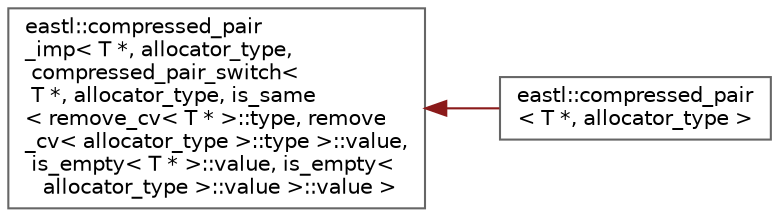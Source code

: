 digraph "类继承关系图"
{
 // LATEX_PDF_SIZE
  bgcolor="transparent";
  edge [fontname=Helvetica,fontsize=10,labelfontname=Helvetica,labelfontsize=10];
  node [fontname=Helvetica,fontsize=10,shape=box,height=0.2,width=0.4];
  rankdir="LR";
  Node0 [id="Node000000",label="eastl::compressed_pair\l_imp\< T *, allocator_type,\l compressed_pair_switch\<\l T *, allocator_type, is_same\l\< remove_cv\< T * \>::type, remove\l_cv\< allocator_type \>::type \>::value,\l is_empty\< T * \>::value, is_empty\<\l allocator_type \>::value \>::value \>",height=0.2,width=0.4,color="grey40", fillcolor="white", style="filled",URL="$classeastl_1_1compressed__pair__imp.html",tooltip=" "];
  Node0 -> Node1 [id="edge674_Node000000_Node000001",dir="back",color="firebrick4",style="solid",tooltip=" "];
  Node1 [id="Node000001",label="eastl::compressed_pair\l\< T *, allocator_type \>",height=0.2,width=0.4,color="grey40", fillcolor="white", style="filled",URL="$classeastl_1_1compressed__pair.html",tooltip=" "];
}
